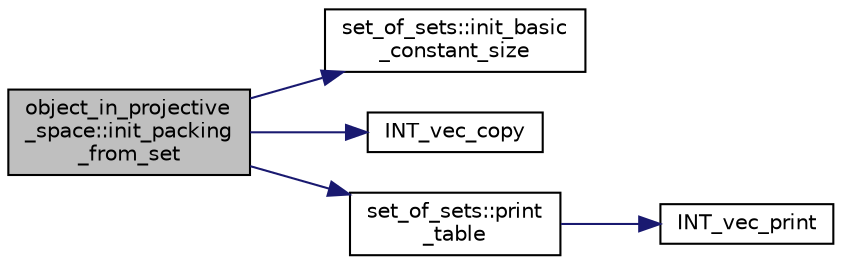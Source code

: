 digraph "object_in_projective_space::init_packing_from_set"
{
  edge [fontname="Helvetica",fontsize="10",labelfontname="Helvetica",labelfontsize="10"];
  node [fontname="Helvetica",fontsize="10",shape=record];
  rankdir="LR";
  Node57 [label="object_in_projective\l_space::init_packing\l_from_set",height=0.2,width=0.4,color="black", fillcolor="grey75", style="filled", fontcolor="black"];
  Node57 -> Node58 [color="midnightblue",fontsize="10",style="solid",fontname="Helvetica"];
  Node58 [label="set_of_sets::init_basic\l_constant_size",height=0.2,width=0.4,color="black", fillcolor="white", style="filled",URL="$da/dd6/classset__of__sets.html#a3d2bcfc5db1101cef8d5d436cca51182"];
  Node57 -> Node59 [color="midnightblue",fontsize="10",style="solid",fontname="Helvetica"];
  Node59 [label="INT_vec_copy",height=0.2,width=0.4,color="black", fillcolor="white", style="filled",URL="$df/dbf/sajeeb_8_c.html#ac2d875e27e009af6ec04d17254d11075"];
  Node57 -> Node60 [color="midnightblue",fontsize="10",style="solid",fontname="Helvetica"];
  Node60 [label="set_of_sets::print\l_table",height=0.2,width=0.4,color="black", fillcolor="white", style="filled",URL="$da/dd6/classset__of__sets.html#a5439014d55aa760a4313ff7307fed5a6"];
  Node60 -> Node61 [color="midnightblue",fontsize="10",style="solid",fontname="Helvetica"];
  Node61 [label="INT_vec_print",height=0.2,width=0.4,color="black", fillcolor="white", style="filled",URL="$df/dbf/sajeeb_8_c.html#a79a5901af0b47dd0d694109543c027fe"];
}

